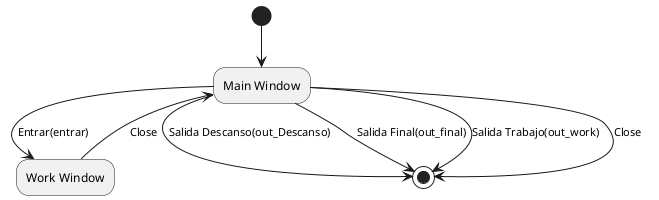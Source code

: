 @startuml
(*) --> "Main Window"
"Main Window" -->[Entrar(entrar)] "Work Window"

"Main Window" -->[Salida Descanso(out_Descanso)] (*)
"Main Window" -->[Salida Final(out_final)] (*)
"Main Window" -->[Salida Trabajo(out_work)] (*)
"Main Window" -->[Close] (*)

"Work Window" -->[Close] "Main Window"
@enduml
